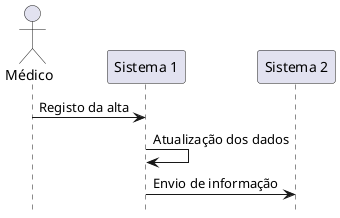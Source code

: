 @startuml
hide footbox
actor "Médico" as Medico
Medico -> "Sistema 1" as Sistema1 : Registo da alta
"Sistema 1" as Sistema1 -> "Sistema 1" as Sistema1 : Atualização dos dados
"Sistema 1" as Sistema1 -> "Sistema 2" as Sistema2 : Envio de informação
@enduml